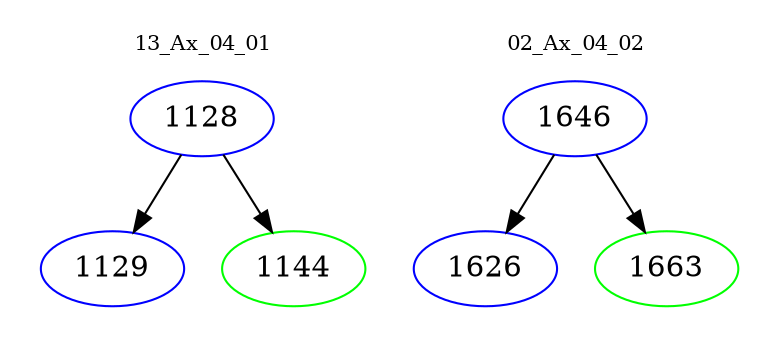 digraph{
subgraph cluster_0 {
color = white
label = "13_Ax_04_01";
fontsize=10;
T0_1128 [label="1128", color="blue"]
T0_1128 -> T0_1129 [color="black"]
T0_1129 [label="1129", color="blue"]
T0_1128 -> T0_1144 [color="black"]
T0_1144 [label="1144", color="green"]
}
subgraph cluster_1 {
color = white
label = "02_Ax_04_02";
fontsize=10;
T1_1646 [label="1646", color="blue"]
T1_1646 -> T1_1626 [color="black"]
T1_1626 [label="1626", color="blue"]
T1_1646 -> T1_1663 [color="black"]
T1_1663 [label="1663", color="green"]
}
}
